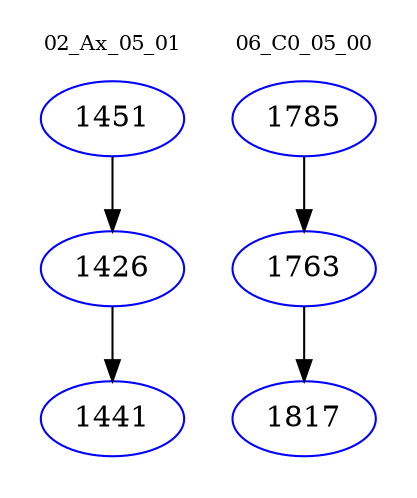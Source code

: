 digraph{
subgraph cluster_0 {
color = white
label = "02_Ax_05_01";
fontsize=10;
T0_1451 [label="1451", color="blue"]
T0_1451 -> T0_1426 [color="black"]
T0_1426 [label="1426", color="blue"]
T0_1426 -> T0_1441 [color="black"]
T0_1441 [label="1441", color="blue"]
}
subgraph cluster_1 {
color = white
label = "06_C0_05_00";
fontsize=10;
T1_1785 [label="1785", color="blue"]
T1_1785 -> T1_1763 [color="black"]
T1_1763 [label="1763", color="blue"]
T1_1763 -> T1_1817 [color="black"]
T1_1817 [label="1817", color="blue"]
}
}
